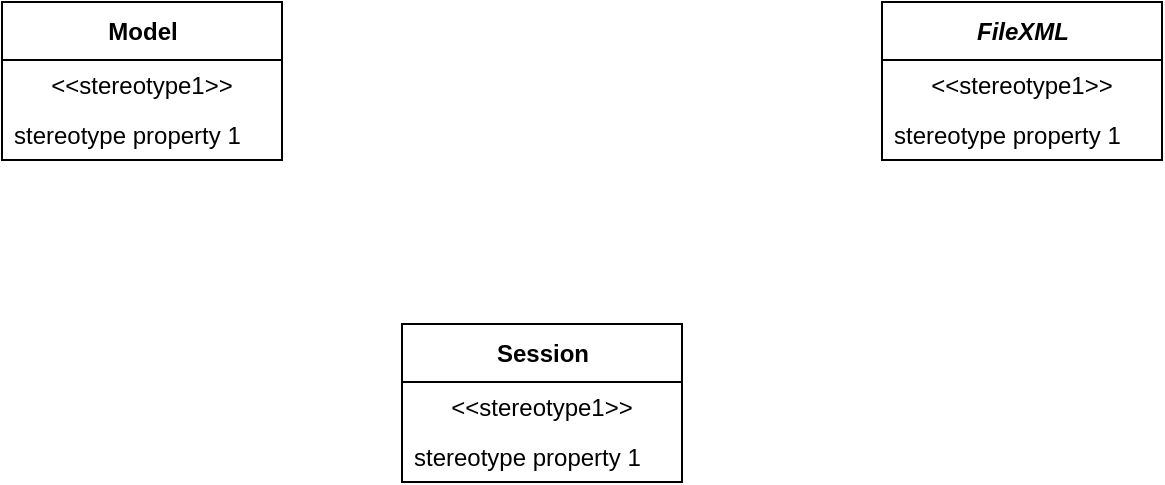 <mxfile version="15.2.7" type="github">
  <diagram id="XZUkvguz-A0ezNSa09nm" name="Page-1">
    <mxGraphModel dx="868" dy="450" grid="1" gridSize="10" guides="1" tooltips="1" connect="1" arrows="1" fold="1" page="1" pageScale="1" pageWidth="850" pageHeight="1100" math="0" shadow="0">
      <root>
        <mxCell id="0" />
        <mxCell id="1" parent="0" />
        <mxCell id="JRqAic6rARAx1u7xyLW3-1" value="Model" style="swimlane;fontStyle=1;align=center;verticalAlign=middle;childLayout=stackLayout;horizontal=1;startSize=29;horizontalStack=0;resizeParent=1;resizeParentMax=0;resizeLast=0;collapsible=0;marginBottom=0;html=1;" vertex="1" parent="1">
          <mxGeometry x="120" y="119" width="140" height="79" as="geometry" />
        </mxCell>
        <mxCell id="JRqAic6rARAx1u7xyLW3-2" value="&amp;lt;&amp;lt;stereotype1&amp;gt;&amp;gt;" style="text;html=1;strokeColor=none;fillColor=none;align=center;verticalAlign=middle;spacingLeft=4;spacingRight=4;overflow=hidden;rotatable=0;points=[[0,0.5],[1,0.5]];portConstraint=eastwest;" vertex="1" parent="JRqAic6rARAx1u7xyLW3-1">
          <mxGeometry y="29" width="140" height="25" as="geometry" />
        </mxCell>
        <mxCell id="JRqAic6rARAx1u7xyLW3-3" value="stereotype property 1" style="text;html=1;strokeColor=none;fillColor=none;align=left;verticalAlign=middle;spacingLeft=4;spacingRight=4;overflow=hidden;rotatable=0;points=[[0,0.5],[1,0.5]];portConstraint=eastwest;" vertex="1" parent="JRqAic6rARAx1u7xyLW3-1">
          <mxGeometry y="54" width="140" height="25" as="geometry" />
        </mxCell>
        <mxCell id="JRqAic6rARAx1u7xyLW3-4" value="Session" style="swimlane;fontStyle=1;align=center;verticalAlign=middle;childLayout=stackLayout;horizontal=1;startSize=29;horizontalStack=0;resizeParent=1;resizeParentMax=0;resizeLast=0;collapsible=0;marginBottom=0;html=1;" vertex="1" parent="1">
          <mxGeometry x="320" y="280" width="140" height="79" as="geometry" />
        </mxCell>
        <mxCell id="JRqAic6rARAx1u7xyLW3-5" value="&amp;lt;&amp;lt;stereotype1&amp;gt;&amp;gt;" style="text;html=1;strokeColor=none;fillColor=none;align=center;verticalAlign=middle;spacingLeft=4;spacingRight=4;overflow=hidden;rotatable=0;points=[[0,0.5],[1,0.5]];portConstraint=eastwest;" vertex="1" parent="JRqAic6rARAx1u7xyLW3-4">
          <mxGeometry y="29" width="140" height="25" as="geometry" />
        </mxCell>
        <mxCell id="JRqAic6rARAx1u7xyLW3-6" value="stereotype property 1" style="text;html=1;strokeColor=none;fillColor=none;align=left;verticalAlign=middle;spacingLeft=4;spacingRight=4;overflow=hidden;rotatable=0;points=[[0,0.5],[1,0.5]];portConstraint=eastwest;" vertex="1" parent="JRqAic6rARAx1u7xyLW3-4">
          <mxGeometry y="54" width="140" height="25" as="geometry" />
        </mxCell>
        <mxCell id="JRqAic6rARAx1u7xyLW3-8" value="&lt;i&gt;FileXML&lt;/i&gt;" style="swimlane;fontStyle=1;align=center;verticalAlign=middle;childLayout=stackLayout;horizontal=1;startSize=29;horizontalStack=0;resizeParent=1;resizeParentMax=0;resizeLast=0;collapsible=0;marginBottom=0;html=1;" vertex="1" parent="1">
          <mxGeometry x="560" y="119" width="140" height="79" as="geometry" />
        </mxCell>
        <mxCell id="JRqAic6rARAx1u7xyLW3-9" value="&amp;lt;&amp;lt;stereotype1&amp;gt;&amp;gt;" style="text;html=1;strokeColor=none;fillColor=none;align=center;verticalAlign=middle;spacingLeft=4;spacingRight=4;overflow=hidden;rotatable=0;points=[[0,0.5],[1,0.5]];portConstraint=eastwest;" vertex="1" parent="JRqAic6rARAx1u7xyLW3-8">
          <mxGeometry y="29" width="140" height="25" as="geometry" />
        </mxCell>
        <mxCell id="JRqAic6rARAx1u7xyLW3-10" value="stereotype property 1" style="text;html=1;strokeColor=none;fillColor=none;align=left;verticalAlign=middle;spacingLeft=4;spacingRight=4;overflow=hidden;rotatable=0;points=[[0,0.5],[1,0.5]];portConstraint=eastwest;" vertex="1" parent="JRqAic6rARAx1u7xyLW3-8">
          <mxGeometry y="54" width="140" height="25" as="geometry" />
        </mxCell>
      </root>
    </mxGraphModel>
  </diagram>
</mxfile>
